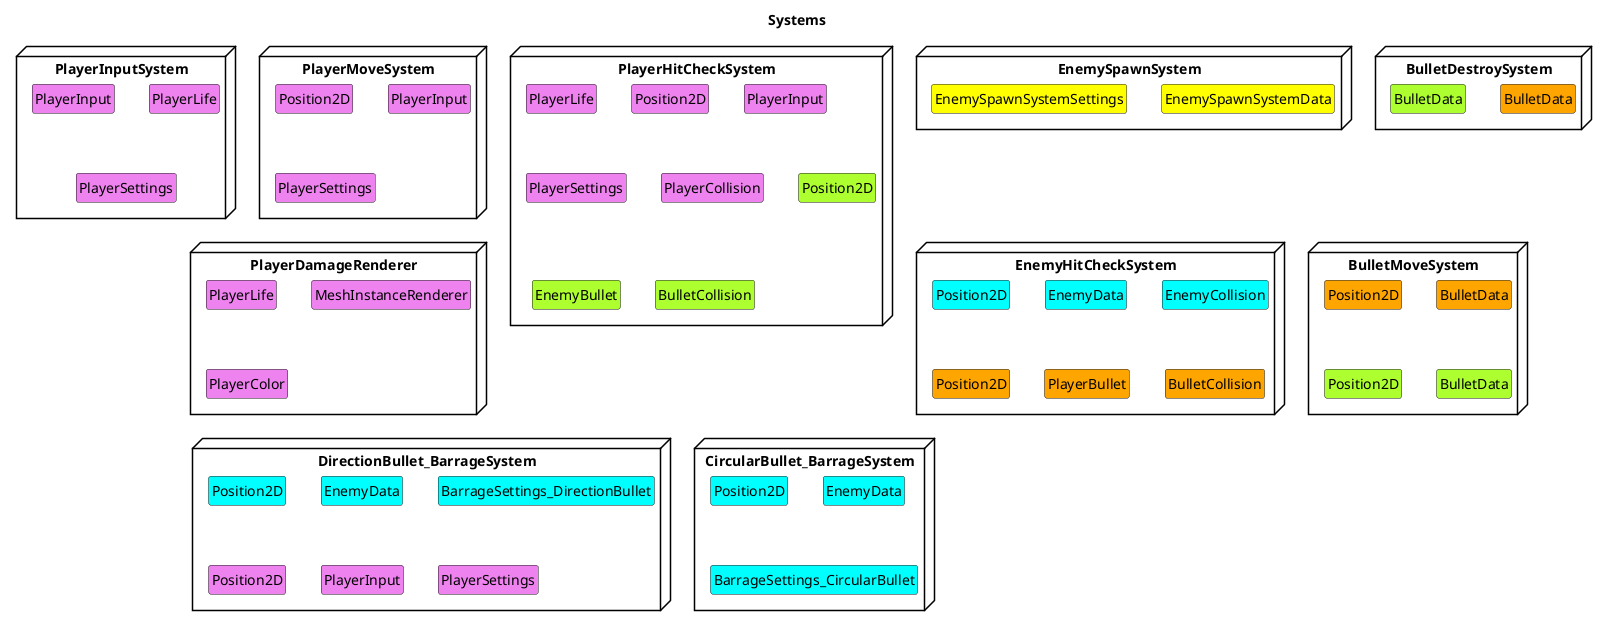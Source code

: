 @startuml
skinparam packageStyle node

title Systems

'Player : #Violet
'Enemy : #Cyan
'EnemySpawnSystem : #Yellow
'PlayerBullet : #Orange
'EnemyBullet : #GreenYellow

package PlayerInputSystem {
    class data1 as "PlayerInput" #Violet
    class data2 as "PlayerLife" #Violet
    class data3 as "PlayerSettings" #Violet
}

package PlayerMoveSystem {
    class data10 as "Position2D" #Violet
    class data11 as "PlayerInput" #Violet
    class data12 as "PlayerSettings" #Violet
}

package PlayerHitCheckSystem {
    class data20 as "PlayerLife" #Violet
    class data21 as "Position2D" #Violet
    class data22 as "PlayerInput" #Violet
    class data23 as "PlayerSettings" #Violet
    class data24 as "PlayerCollision" #Violet

    class data25 as "Position2D" #GreenYellow
    class data26 as "EnemyBullet" #GreenYellow
    class data27 as "BulletCollision" #GreenYellow
}

package PlayerDamageRenderer {
    class data30 as "PlayerLife" #Violet
    class data31 as "MeshInstanceRenderer" #Violet
    class data32 as "PlayerColor" #Violet
}

package EnemySpawnSystem {
    class data40 as "EnemySpawnSystemData" #Yellow
    class data41 as "EnemySpawnSystemSettings" #Yellow
}

package EnemyHitCheckSystem {
    class data50 as "Position2D" #Cyan
    class data51 as "EnemyData" #Cyan
    class data52 as "EnemyCollision" #Cyan

    class data53 as "Position2D" #Orange
    class data54 as "PlayerBullet" #Orange
    class data55 as "BulletCollision" #Orange
}

package BulletMoveSystem {
    class data60 as "Position2D" #Orange
    class data61 as "BulletData" #Orange
    class data62 as "Position2D" #GreenYellow
    class data63 as "BulletData" #GreenYellow
}

package BulletDestroySystem {
    class data70 as "BulletData" #Orange
    class data71 as "BulletData" #GreenYellow
}

package DirectionBullet_BarrageSystem {
    class data80 as "Position2D" #Cyan
    class data81 as "EnemyData" #Cyan
    class data82 as "BarrageSettings_DirectionBullet" #Cyan

    class data83 as "Position2D" #Violet
    class data84 as "PlayerInput" #Violet
    class data85 as "PlayerSettings" #Violet
}

package CircularBullet_BarrageSystem {
    class data90 as "Position2D" #Cyan
    class data91 as "EnemyData" #Cyan
    class data92 as "BarrageSettings_CircularBullet" #Cyan
}

hide members
hide circle

@enduml
